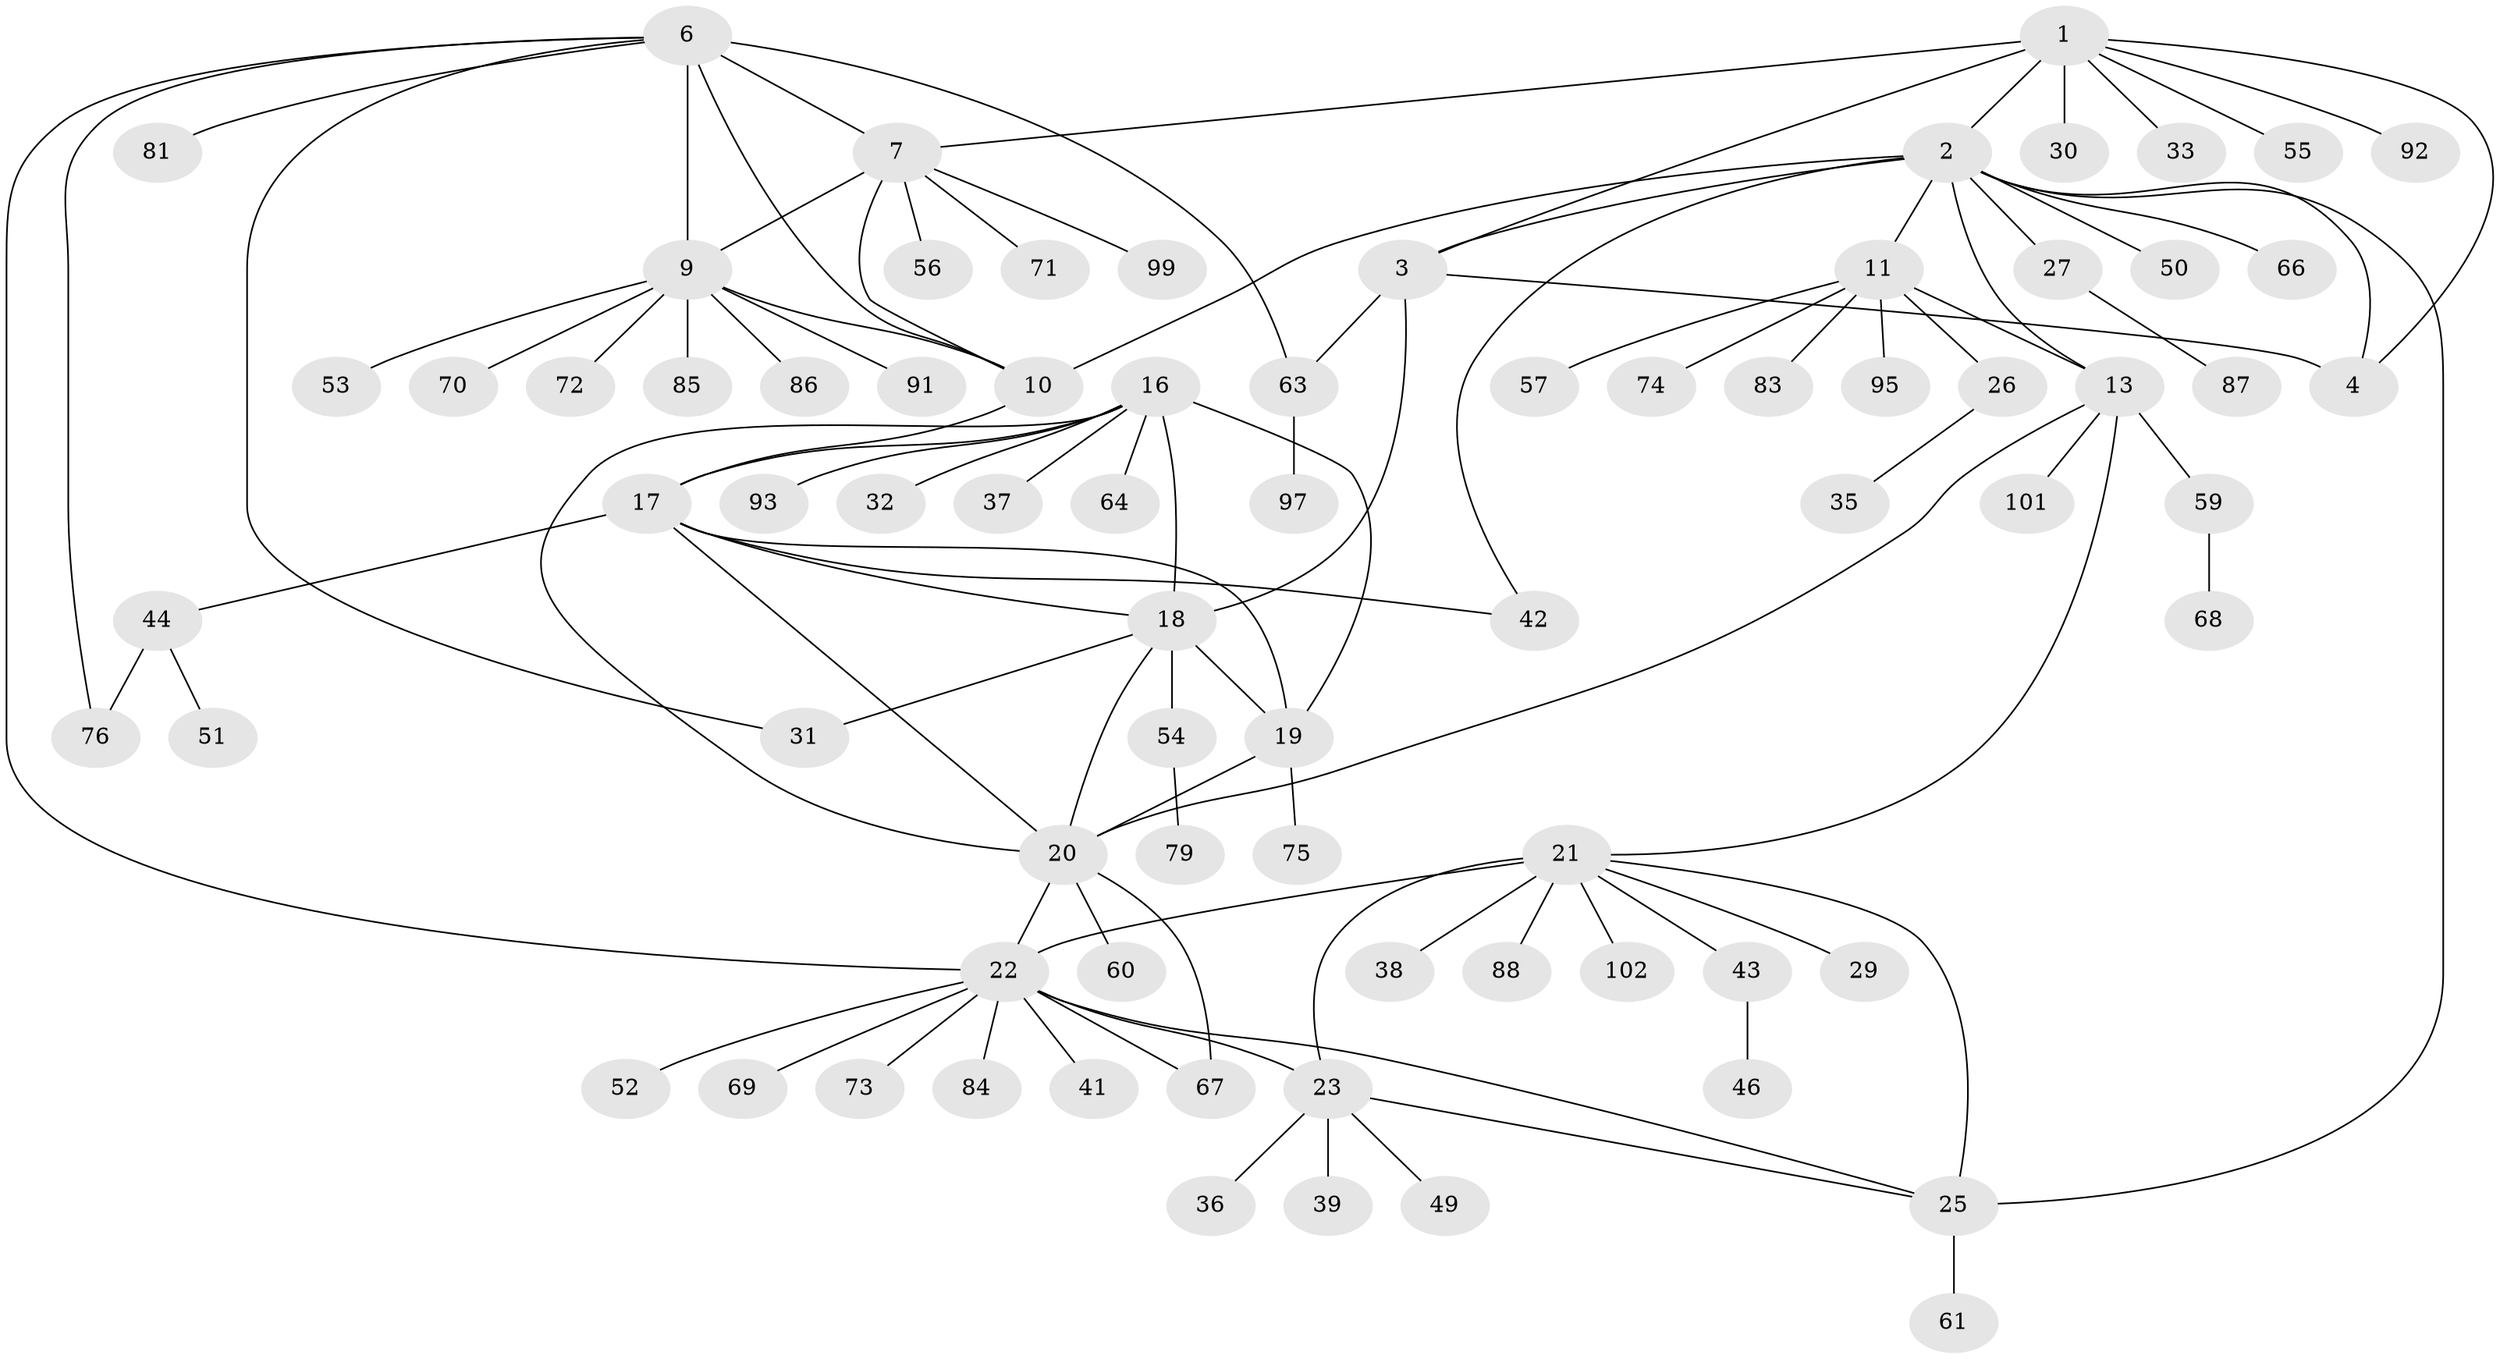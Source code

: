 // Generated by graph-tools (version 1.1) at 2025/24/03/03/25 07:24:10]
// undirected, 77 vertices, 103 edges
graph export_dot {
graph [start="1"]
  node [color=gray90,style=filled];
  1 [super="+5"];
  2 [super="+15"];
  3 [super="+45"];
  4 [super="+77"];
  6 [super="+8"];
  7 [super="+47"];
  9 [super="+80"];
  10 [super="+58"];
  11 [super="+12"];
  13 [super="+14"];
  16 [super="+90"];
  17 [super="+40"];
  18 [super="+28"];
  19;
  20 [super="+100"];
  21 [super="+24"];
  22 [super="+62"];
  23 [super="+48"];
  25 [super="+34"];
  26 [super="+78"];
  27;
  29;
  30;
  31;
  32;
  33 [super="+82"];
  35;
  36;
  37;
  38;
  39;
  41;
  42 [super="+89"];
  43;
  44 [super="+96"];
  46;
  49 [super="+94"];
  50;
  51;
  52;
  53;
  54 [super="+98"];
  55;
  56;
  57;
  59 [super="+65"];
  60;
  61;
  63;
  64;
  66;
  67;
  68;
  69;
  70;
  71;
  72;
  73;
  74;
  75;
  76;
  79;
  81;
  83;
  84;
  85;
  86;
  87;
  88;
  91;
  92;
  93;
  95;
  97;
  99;
  101;
  102;
  1 -- 2 [weight=2];
  1 -- 3 [weight=2];
  1 -- 4 [weight=2];
  1 -- 30;
  1 -- 33;
  1 -- 55;
  1 -- 92;
  1 -- 7;
  2 -- 3;
  2 -- 4;
  2 -- 25;
  2 -- 42;
  2 -- 50;
  2 -- 66;
  2 -- 27;
  2 -- 10;
  2 -- 11 [weight=2];
  2 -- 13 [weight=2];
  3 -- 4;
  3 -- 18;
  3 -- 63;
  6 -- 7 [weight=2];
  6 -- 9 [weight=2];
  6 -- 10 [weight=2];
  6 -- 22;
  6 -- 63;
  6 -- 76;
  6 -- 81;
  6 -- 31;
  7 -- 9;
  7 -- 10;
  7 -- 56;
  7 -- 99;
  7 -- 71;
  9 -- 10;
  9 -- 53;
  9 -- 70;
  9 -- 72;
  9 -- 85;
  9 -- 86;
  9 -- 91;
  10 -- 17;
  11 -- 13 [weight=4];
  11 -- 26;
  11 -- 74;
  11 -- 83;
  11 -- 95;
  11 -- 57;
  13 -- 59;
  13 -- 101;
  13 -- 21;
  13 -- 20;
  16 -- 17;
  16 -- 18;
  16 -- 19;
  16 -- 20;
  16 -- 32;
  16 -- 37;
  16 -- 64;
  16 -- 93;
  17 -- 18;
  17 -- 19;
  17 -- 20;
  17 -- 42;
  17 -- 44;
  18 -- 19;
  18 -- 20;
  18 -- 31;
  18 -- 54;
  19 -- 20;
  19 -- 75;
  20 -- 22;
  20 -- 60;
  20 -- 67;
  21 -- 22 [weight=2];
  21 -- 23 [weight=2];
  21 -- 25 [weight=2];
  21 -- 38;
  21 -- 43;
  21 -- 88;
  21 -- 102;
  21 -- 29;
  22 -- 23;
  22 -- 25;
  22 -- 41;
  22 -- 52;
  22 -- 67;
  22 -- 73;
  22 -- 84;
  22 -- 69;
  23 -- 25;
  23 -- 36;
  23 -- 39;
  23 -- 49;
  25 -- 61;
  26 -- 35;
  27 -- 87;
  43 -- 46;
  44 -- 51;
  44 -- 76;
  54 -- 79;
  59 -- 68;
  63 -- 97;
}

